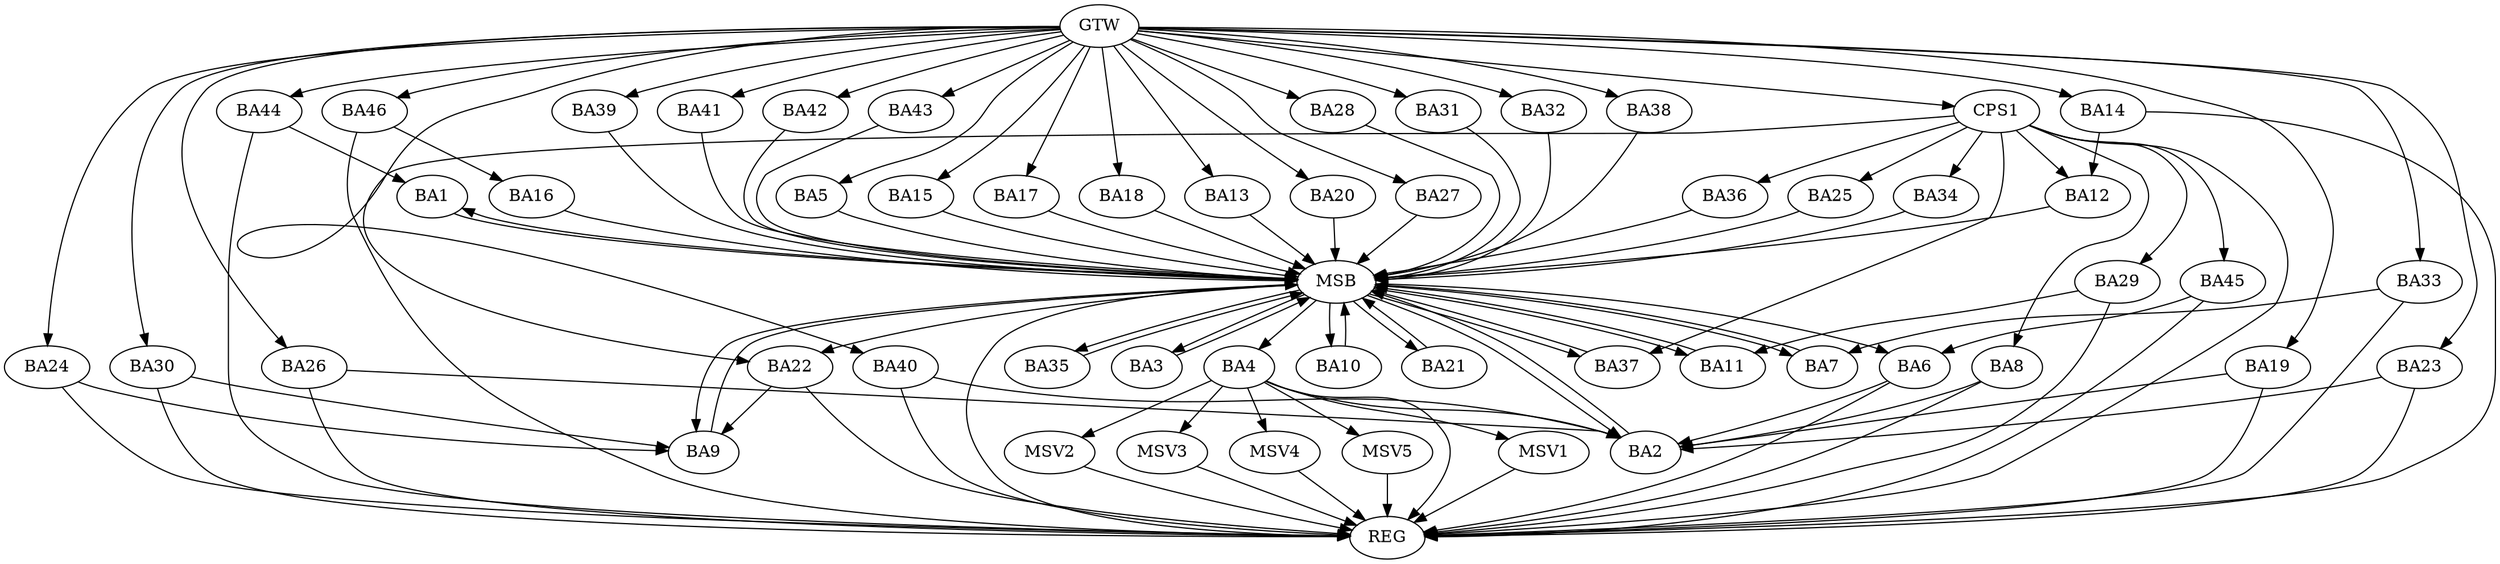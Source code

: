 strict digraph G {
  BA1 [ label="BA1" ];
  BA2 [ label="BA2" ];
  BA3 [ label="BA3" ];
  BA4 [ label="BA4" ];
  BA5 [ label="BA5" ];
  BA6 [ label="BA6" ];
  BA7 [ label="BA7" ];
  BA8 [ label="BA8" ];
  BA9 [ label="BA9" ];
  BA10 [ label="BA10" ];
  BA11 [ label="BA11" ];
  BA12 [ label="BA12" ];
  BA13 [ label="BA13" ];
  BA14 [ label="BA14" ];
  BA15 [ label="BA15" ];
  BA16 [ label="BA16" ];
  BA17 [ label="BA17" ];
  BA18 [ label="BA18" ];
  BA19 [ label="BA19" ];
  BA20 [ label="BA20" ];
  BA21 [ label="BA21" ];
  BA22 [ label="BA22" ];
  BA23 [ label="BA23" ];
  BA24 [ label="BA24" ];
  BA25 [ label="BA25" ];
  BA26 [ label="BA26" ];
  BA27 [ label="BA27" ];
  BA28 [ label="BA28" ];
  BA29 [ label="BA29" ];
  BA30 [ label="BA30" ];
  BA31 [ label="BA31" ];
  BA32 [ label="BA32" ];
  BA33 [ label="BA33" ];
  BA34 [ label="BA34" ];
  BA35 [ label="BA35" ];
  BA36 [ label="BA36" ];
  BA37 [ label="BA37" ];
  BA38 [ label="BA38" ];
  BA39 [ label="BA39" ];
  BA40 [ label="BA40" ];
  BA41 [ label="BA41" ];
  BA42 [ label="BA42" ];
  BA43 [ label="BA43" ];
  BA44 [ label="BA44" ];
  BA45 [ label="BA45" ];
  BA46 [ label="BA46" ];
  CPS1 [ label="CPS1" ];
  GTW [ label="GTW" ];
  REG [ label="REG" ];
  MSB [ label="MSB" ];
  MSV1 [ label="MSV1" ];
  MSV2 [ label="MSV2" ];
  MSV3 [ label="MSV3" ];
  MSV4 [ label="MSV4" ];
  MSV5 [ label="MSV5" ];
  BA4 -> BA2;
  BA6 -> BA2;
  BA8 -> BA2;
  BA14 -> BA12;
  BA19 -> BA2;
  BA22 -> BA9;
  BA23 -> BA2;
  BA24 -> BA9;
  BA26 -> BA2;
  BA29 -> BA11;
  BA30 -> BA9;
  BA33 -> BA7;
  BA40 -> BA2;
  BA44 -> BA1;
  BA45 -> BA6;
  BA46 -> BA16;
  CPS1 -> BA45;
  CPS1 -> BA25;
  CPS1 -> BA8;
  CPS1 -> BA36;
  CPS1 -> BA12;
  CPS1 -> BA22;
  CPS1 -> BA34;
  CPS1 -> BA37;
  CPS1 -> BA29;
  GTW -> BA5;
  GTW -> BA13;
  GTW -> BA14;
  GTW -> BA15;
  GTW -> BA17;
  GTW -> BA18;
  GTW -> BA19;
  GTW -> BA20;
  GTW -> BA23;
  GTW -> BA24;
  GTW -> BA26;
  GTW -> BA27;
  GTW -> BA28;
  GTW -> BA30;
  GTW -> BA31;
  GTW -> BA32;
  GTW -> BA33;
  GTW -> BA38;
  GTW -> BA39;
  GTW -> BA40;
  GTW -> BA41;
  GTW -> BA42;
  GTW -> BA43;
  GTW -> BA44;
  GTW -> BA46;
  GTW -> CPS1;
  BA4 -> REG;
  BA6 -> REG;
  BA8 -> REG;
  BA14 -> REG;
  BA19 -> REG;
  BA22 -> REG;
  BA23 -> REG;
  BA24 -> REG;
  BA26 -> REG;
  BA29 -> REG;
  BA30 -> REG;
  BA33 -> REG;
  BA40 -> REG;
  BA44 -> REG;
  BA45 -> REG;
  BA46 -> REG;
  CPS1 -> REG;
  BA1 -> MSB;
  MSB -> BA2;
  MSB -> REG;
  BA2 -> MSB;
  MSB -> BA1;
  BA3 -> MSB;
  BA5 -> MSB;
  MSB -> BA4;
  BA7 -> MSB;
  BA9 -> MSB;
  BA10 -> MSB;
  MSB -> BA9;
  BA11 -> MSB;
  BA12 -> MSB;
  MSB -> BA7;
  BA13 -> MSB;
  BA15 -> MSB;
  MSB -> BA10;
  BA16 -> MSB;
  MSB -> BA3;
  BA17 -> MSB;
  BA18 -> MSB;
  BA20 -> MSB;
  BA21 -> MSB;
  BA25 -> MSB;
  MSB -> BA6;
  BA27 -> MSB;
  BA28 -> MSB;
  MSB -> BA11;
  BA31 -> MSB;
  MSB -> BA22;
  BA32 -> MSB;
  BA34 -> MSB;
  BA35 -> MSB;
  BA36 -> MSB;
  BA37 -> MSB;
  MSB -> BA21;
  BA38 -> MSB;
  MSB -> BA37;
  BA39 -> MSB;
  BA41 -> MSB;
  BA42 -> MSB;
  MSB -> BA35;
  BA43 -> MSB;
  BA4 -> MSV1;
  BA4 -> MSV2;
  BA4 -> MSV3;
  BA4 -> MSV4;
  MSV1 -> REG;
  MSV2 -> REG;
  MSV3 -> REG;
  MSV4 -> REG;
  BA4 -> MSV5;
  MSV5 -> REG;
}
